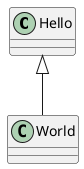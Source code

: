 @startuml hoge
Hello <|-- World
@enduml

@startuml
A -up- A1
A -right- A2
A -down- A3
A -left- A4
@enduml

